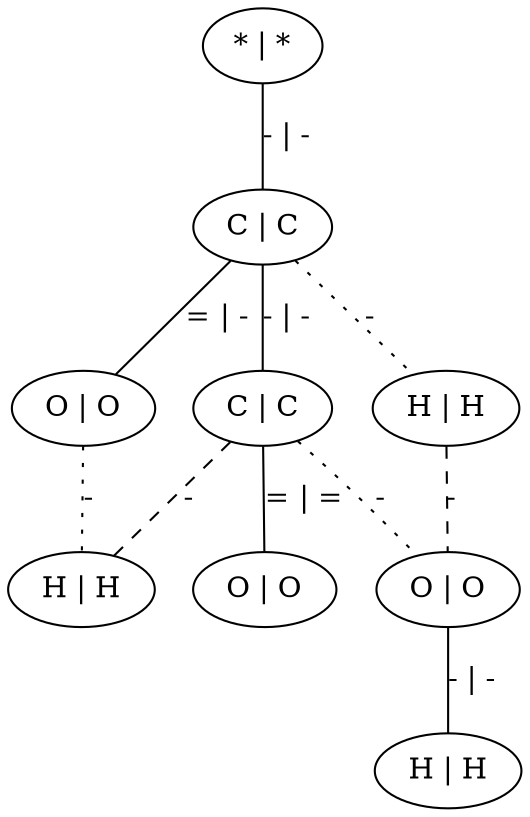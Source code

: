 graph G {
	0 [ label="* | *" ]
	1 [ label="C | C" ]
	2 [ label="O | O" ]
	3 [ label="C | C" ]
	4 [ label="O | O" ]
	5 [ label="H | H" ]
	6 [ label="H | H" ]
	7 [ label="O | O" ]
	8 [ label="H | H" ]
	0 -- 1 [ label="- | -" ]
	1 -- 2 [ label="= | -" ]
	1 -- 3 [ label="- | -" ]
	1 -- 6 [ style=dotted label="-" ]
	2 -- 5 [ style=dotted label="-" ]
	3 -- 4 [ label="= | =" ]
	3 -- 5 [ style=dashed label="-" ]
	3 -- 7 [ style=dotted label="-" ]
	6 -- 7 [ style=dashed label="-" ]
	7 -- 8 [ label="- | -" ]
}
